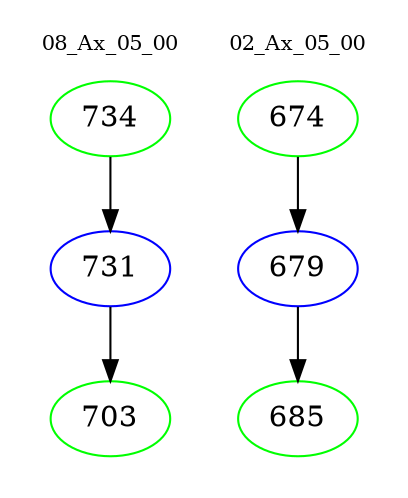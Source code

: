 digraph{
subgraph cluster_0 {
color = white
label = "08_Ax_05_00";
fontsize=10;
T0_734 [label="734", color="green"]
T0_734 -> T0_731 [color="black"]
T0_731 [label="731", color="blue"]
T0_731 -> T0_703 [color="black"]
T0_703 [label="703", color="green"]
}
subgraph cluster_1 {
color = white
label = "02_Ax_05_00";
fontsize=10;
T1_674 [label="674", color="green"]
T1_674 -> T1_679 [color="black"]
T1_679 [label="679", color="blue"]
T1_679 -> T1_685 [color="black"]
T1_685 [label="685", color="green"]
}
}
